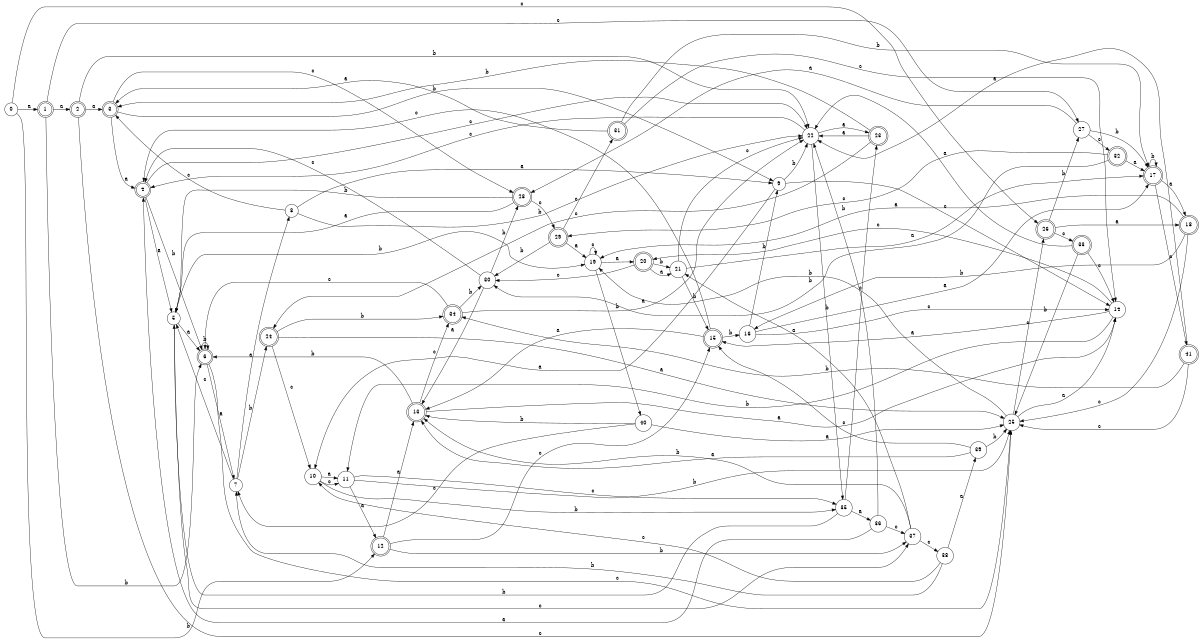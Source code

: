 digraph n34_8 {
__start0 [label="" shape="none"];

rankdir=LR;
size="8,5";

s0 [style="filled", color="black", fillcolor="white" shape="circle", label="0"];
s1 [style="rounded,filled", color="black", fillcolor="white" shape="doublecircle", label="1"];
s2 [style="rounded,filled", color="black", fillcolor="white" shape="doublecircle", label="2"];
s3 [style="rounded,filled", color="black", fillcolor="white" shape="doublecircle", label="3"];
s4 [style="rounded,filled", color="black", fillcolor="white" shape="doublecircle", label="4"];
s5 [style="filled", color="black", fillcolor="white" shape="circle", label="5"];
s6 [style="rounded,filled", color="black", fillcolor="white" shape="doublecircle", label="6"];
s7 [style="filled", color="black", fillcolor="white" shape="circle", label="7"];
s8 [style="filled", color="black", fillcolor="white" shape="circle", label="8"];
s9 [style="filled", color="black", fillcolor="white" shape="circle", label="9"];
s10 [style="filled", color="black", fillcolor="white" shape="circle", label="10"];
s11 [style="filled", color="black", fillcolor="white" shape="circle", label="11"];
s12 [style="rounded,filled", color="black", fillcolor="white" shape="doublecircle", label="12"];
s13 [style="rounded,filled", color="black", fillcolor="white" shape="doublecircle", label="13"];
s14 [style="filled", color="black", fillcolor="white" shape="circle", label="14"];
s15 [style="rounded,filled", color="black", fillcolor="white" shape="doublecircle", label="15"];
s16 [style="filled", color="black", fillcolor="white" shape="circle", label="16"];
s17 [style="rounded,filled", color="black", fillcolor="white" shape="doublecircle", label="17"];
s18 [style="rounded,filled", color="black", fillcolor="white" shape="doublecircle", label="18"];
s19 [style="filled", color="black", fillcolor="white" shape="circle", label="19"];
s20 [style="rounded,filled", color="black", fillcolor="white" shape="doublecircle", label="20"];
s21 [style="filled", color="black", fillcolor="white" shape="circle", label="21"];
s22 [style="filled", color="black", fillcolor="white" shape="circle", label="22"];
s23 [style="rounded,filled", color="black", fillcolor="white" shape="doublecircle", label="23"];
s24 [style="rounded,filled", color="black", fillcolor="white" shape="doublecircle", label="24"];
s25 [style="filled", color="black", fillcolor="white" shape="circle", label="25"];
s26 [style="rounded,filled", color="black", fillcolor="white" shape="doublecircle", label="26"];
s27 [style="filled", color="black", fillcolor="white" shape="circle", label="27"];
s28 [style="rounded,filled", color="black", fillcolor="white" shape="doublecircle", label="28"];
s29 [style="rounded,filled", color="black", fillcolor="white" shape="doublecircle", label="29"];
s30 [style="filled", color="black", fillcolor="white" shape="circle", label="30"];
s31 [style="rounded,filled", color="black", fillcolor="white" shape="doublecircle", label="31"];
s32 [style="rounded,filled", color="black", fillcolor="white" shape="doublecircle", label="32"];
s33 [style="rounded,filled", color="black", fillcolor="white" shape="doublecircle", label="33"];
s34 [style="rounded,filled", color="black", fillcolor="white" shape="doublecircle", label="34"];
s35 [style="filled", color="black", fillcolor="white" shape="circle", label="35"];
s36 [style="filled", color="black", fillcolor="white" shape="circle", label="36"];
s37 [style="filled", color="black", fillcolor="white" shape="circle", label="37"];
s38 [style="filled", color="black", fillcolor="white" shape="circle", label="38"];
s39 [style="filled", color="black", fillcolor="white" shape="circle", label="39"];
s40 [style="filled", color="black", fillcolor="white" shape="circle", label="40"];
s41 [style="rounded,filled", color="black", fillcolor="white" shape="doublecircle", label="41"];
s0 -> s1 [label="a"];
s0 -> s12 [label="b"];
s0 -> s26 [label="c"];
s1 -> s2 [label="a"];
s1 -> s6 [label="b"];
s1 -> s27 [label="c"];
s2 -> s3 [label="a"];
s2 -> s22 [label="b"];
s2 -> s25 [label="c"];
s3 -> s4 [label="a"];
s3 -> s9 [label="b"];
s3 -> s28 [label="c"];
s4 -> s5 [label="a"];
s4 -> s6 [label="b"];
s4 -> s22 [label="c"];
s5 -> s6 [label="a"];
s5 -> s19 [label="b"];
s5 -> s37 [label="c"];
s6 -> s7 [label="a"];
s6 -> s6 [label="b"];
s6 -> s25 [label="c"];
s7 -> s8 [label="a"];
s7 -> s24 [label="b"];
s7 -> s5 [label="c"];
s8 -> s9 [label="a"];
s8 -> s22 [label="b"];
s8 -> s3 [label="c"];
s9 -> s10 [label="a"];
s9 -> s22 [label="b"];
s9 -> s14 [label="c"];
s10 -> s11 [label="a"];
s10 -> s35 [label="b"];
s10 -> s11 [label="c"];
s11 -> s12 [label="a"];
s11 -> s25 [label="b"];
s11 -> s35 [label="c"];
s12 -> s13 [label="a"];
s12 -> s37 [label="b"];
s12 -> s15 [label="c"];
s13 -> s14 [label="a"];
s13 -> s6 [label="b"];
s13 -> s34 [label="c"];
s14 -> s15 [label="a"];
s14 -> s11 [label="b"];
s14 -> s20 [label="c"];
s15 -> s13 [label="a"];
s15 -> s16 [label="b"];
s15 -> s4 [label="c"];
s16 -> s17 [label="a"];
s16 -> s9 [label="b"];
s16 -> s14 [label="c"];
s17 -> s18 [label="a"];
s17 -> s17 [label="b"];
s17 -> s41 [label="c"];
s18 -> s19 [label="a"];
s18 -> s16 [label="b"];
s18 -> s25 [label="c"];
s19 -> s20 [label="a"];
s19 -> s40 [label="b"];
s19 -> s19 [label="c"];
s20 -> s21 [label="a"];
s20 -> s21 [label="b"];
s20 -> s30 [label="c"];
s21 -> s17 [label="a"];
s21 -> s15 [label="b"];
s21 -> s22 [label="c"];
s22 -> s23 [label="a"];
s22 -> s35 [label="b"];
s22 -> s4 [label="c"];
s23 -> s22 [label="a"];
s23 -> s3 [label="b"];
s23 -> s24 [label="c"];
s24 -> s25 [label="a"];
s24 -> s34 [label="b"];
s24 -> s10 [label="c"];
s25 -> s14 [label="a"];
s25 -> s19 [label="b"];
s25 -> s26 [label="c"];
s26 -> s18 [label="a"];
s26 -> s27 [label="b"];
s26 -> s33 [label="c"];
s27 -> s28 [label="a"];
s27 -> s17 [label="b"];
s27 -> s32 [label="c"];
s28 -> s5 [label="a"];
s28 -> s5 [label="b"];
s28 -> s29 [label="c"];
s29 -> s19 [label="a"];
s29 -> s30 [label="b"];
s29 -> s31 [label="c"];
s30 -> s13 [label="a"];
s30 -> s28 [label="b"];
s30 -> s4 [label="c"];
s31 -> s3 [label="a"];
s31 -> s17 [label="b"];
s31 -> s14 [label="c"];
s32 -> s17 [label="a"];
s32 -> s30 [label="b"];
s32 -> s29 [label="c"];
s33 -> s22 [label="a"];
s33 -> s25 [label="b"];
s33 -> s14 [label="c"];
s34 -> s22 [label="a"];
s34 -> s30 [label="b"];
s34 -> s6 [label="c"];
s35 -> s36 [label="a"];
s35 -> s5 [label="b"];
s35 -> s23 [label="c"];
s36 -> s4 [label="a"];
s36 -> s22 [label="b"];
s36 -> s37 [label="c"];
s37 -> s21 [label="a"];
s37 -> s13 [label="b"];
s37 -> s38 [label="c"];
s38 -> s39 [label="a"];
s38 -> s7 [label="b"];
s38 -> s10 [label="c"];
s39 -> s13 [label="a"];
s39 -> s25 [label="b"];
s39 -> s15 [label="c"];
s40 -> s25 [label="a"];
s40 -> s13 [label="b"];
s40 -> s7 [label="c"];
s41 -> s22 [label="a"];
s41 -> s34 [label="b"];
s41 -> s25 [label="c"];

}